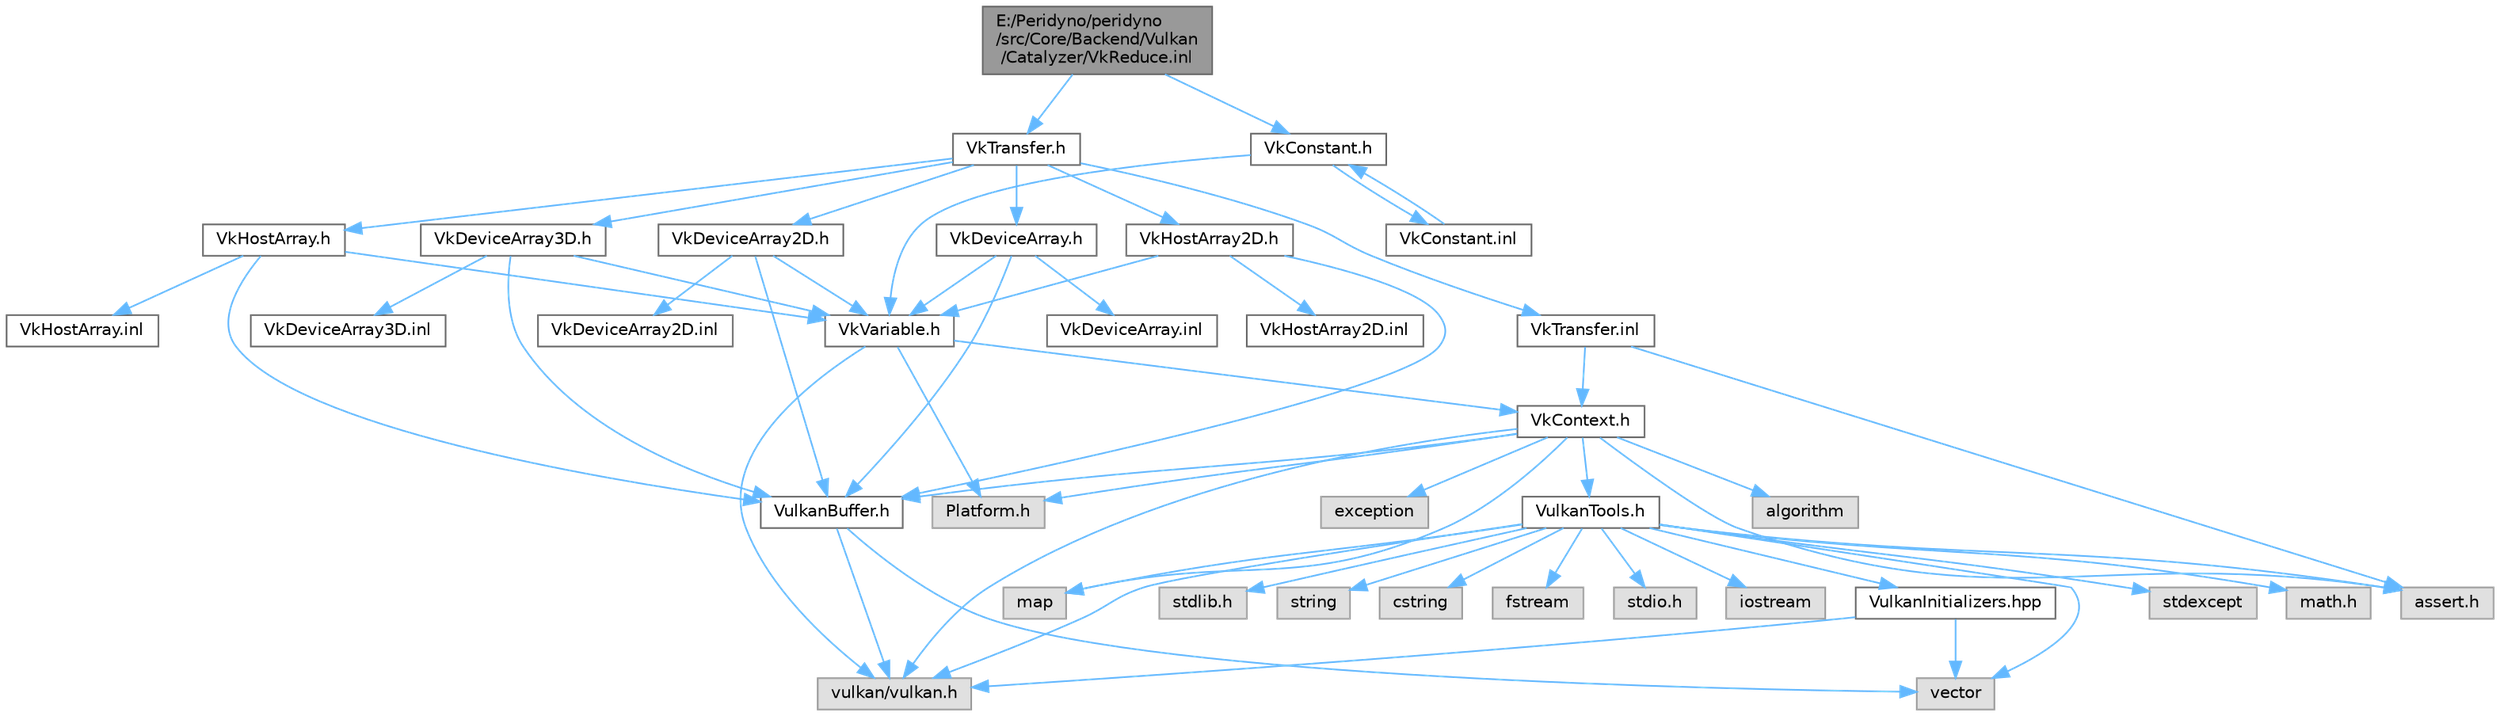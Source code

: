 digraph "E:/Peridyno/peridyno/src/Core/Backend/Vulkan/Catalyzer/VkReduce.inl"
{
 // LATEX_PDF_SIZE
  bgcolor="transparent";
  edge [fontname=Helvetica,fontsize=10,labelfontname=Helvetica,labelfontsize=10];
  node [fontname=Helvetica,fontsize=10,shape=box,height=0.2,width=0.4];
  Node1 [id="Node000001",label="E:/Peridyno/peridyno\l/src/Core/Backend/Vulkan\l/Catalyzer/VkReduce.inl",height=0.2,width=0.4,color="gray40", fillcolor="grey60", style="filled", fontcolor="black",tooltip=" "];
  Node1 -> Node2 [id="edge1_Node000001_Node000002",color="steelblue1",style="solid",tooltip=" "];
  Node2 [id="Node000002",label="VkTransfer.h",height=0.2,width=0.4,color="grey40", fillcolor="white", style="filled",URL="$_vk_transfer_8h.html",tooltip=" "];
  Node2 -> Node3 [id="edge2_Node000002_Node000003",color="steelblue1",style="solid",tooltip=" "];
  Node3 [id="Node000003",label="VkHostArray.h",height=0.2,width=0.4,color="grey40", fillcolor="white", style="filled",URL="$_vk_host_array_8h.html",tooltip=" "];
  Node3 -> Node4 [id="edge3_Node000003_Node000004",color="steelblue1",style="solid",tooltip=" "];
  Node4 [id="Node000004",label="VkVariable.h",height=0.2,width=0.4,color="grey40", fillcolor="white", style="filled",URL="$_vk_variable_8h.html",tooltip=" "];
  Node4 -> Node5 [id="edge4_Node000004_Node000005",color="steelblue1",style="solid",tooltip=" "];
  Node5 [id="Node000005",label="Platform.h",height=0.2,width=0.4,color="grey60", fillcolor="#E0E0E0", style="filled",tooltip=" "];
  Node4 -> Node6 [id="edge5_Node000004_Node000006",color="steelblue1",style="solid",tooltip=" "];
  Node6 [id="Node000006",label="vulkan/vulkan.h",height=0.2,width=0.4,color="grey60", fillcolor="#E0E0E0", style="filled",tooltip=" "];
  Node4 -> Node7 [id="edge6_Node000004_Node000007",color="steelblue1",style="solid",tooltip=" "];
  Node7 [id="Node000007",label="VkContext.h",height=0.2,width=0.4,color="grey40", fillcolor="white", style="filled",URL="$_vk_context_8h.html",tooltip=" "];
  Node7 -> Node5 [id="edge7_Node000007_Node000005",color="steelblue1",style="solid",tooltip=" "];
  Node7 -> Node8 [id="edge8_Node000007_Node000008",color="steelblue1",style="solid",tooltip=" "];
  Node8 [id="Node000008",label="VulkanBuffer.h",height=0.2,width=0.4,color="grey40", fillcolor="white", style="filled",URL="$_vulkan_buffer_8h.html",tooltip=" "];
  Node8 -> Node9 [id="edge9_Node000008_Node000009",color="steelblue1",style="solid",tooltip=" "];
  Node9 [id="Node000009",label="vector",height=0.2,width=0.4,color="grey60", fillcolor="#E0E0E0", style="filled",tooltip=" "];
  Node8 -> Node6 [id="edge10_Node000008_Node000006",color="steelblue1",style="solid",tooltip=" "];
  Node7 -> Node10 [id="edge11_Node000007_Node000010",color="steelblue1",style="solid",tooltip=" "];
  Node10 [id="Node000010",label="VulkanTools.h",height=0.2,width=0.4,color="grey40", fillcolor="white", style="filled",URL="$_vulkan_tools_8h.html",tooltip=" "];
  Node10 -> Node6 [id="edge12_Node000010_Node000006",color="steelblue1",style="solid",tooltip=" "];
  Node10 -> Node11 [id="edge13_Node000010_Node000011",color="steelblue1",style="solid",tooltip=" "];
  Node11 [id="Node000011",label="VulkanInitializers.hpp",height=0.2,width=0.4,color="grey40", fillcolor="white", style="filled",URL="$_vulkan_initializers_8hpp.html",tooltip=" "];
  Node11 -> Node9 [id="edge14_Node000011_Node000009",color="steelblue1",style="solid",tooltip=" "];
  Node11 -> Node6 [id="edge15_Node000011_Node000006",color="steelblue1",style="solid",tooltip=" "];
  Node10 -> Node12 [id="edge16_Node000010_Node000012",color="steelblue1",style="solid",tooltip=" "];
  Node12 [id="Node000012",label="math.h",height=0.2,width=0.4,color="grey60", fillcolor="#E0E0E0", style="filled",tooltip=" "];
  Node10 -> Node13 [id="edge17_Node000010_Node000013",color="steelblue1",style="solid",tooltip=" "];
  Node13 [id="Node000013",label="stdlib.h",height=0.2,width=0.4,color="grey60", fillcolor="#E0E0E0", style="filled",tooltip=" "];
  Node10 -> Node14 [id="edge18_Node000010_Node000014",color="steelblue1",style="solid",tooltip=" "];
  Node14 [id="Node000014",label="string",height=0.2,width=0.4,color="grey60", fillcolor="#E0E0E0", style="filled",tooltip=" "];
  Node10 -> Node15 [id="edge19_Node000010_Node000015",color="steelblue1",style="solid",tooltip=" "];
  Node15 [id="Node000015",label="cstring",height=0.2,width=0.4,color="grey60", fillcolor="#E0E0E0", style="filled",tooltip=" "];
  Node10 -> Node16 [id="edge20_Node000010_Node000016",color="steelblue1",style="solid",tooltip=" "];
  Node16 [id="Node000016",label="fstream",height=0.2,width=0.4,color="grey60", fillcolor="#E0E0E0", style="filled",tooltip=" "];
  Node10 -> Node17 [id="edge21_Node000010_Node000017",color="steelblue1",style="solid",tooltip=" "];
  Node17 [id="Node000017",label="assert.h",height=0.2,width=0.4,color="grey60", fillcolor="#E0E0E0", style="filled",tooltip=" "];
  Node10 -> Node18 [id="edge22_Node000010_Node000018",color="steelblue1",style="solid",tooltip=" "];
  Node18 [id="Node000018",label="stdio.h",height=0.2,width=0.4,color="grey60", fillcolor="#E0E0E0", style="filled",tooltip=" "];
  Node10 -> Node9 [id="edge23_Node000010_Node000009",color="steelblue1",style="solid",tooltip=" "];
  Node10 -> Node19 [id="edge24_Node000010_Node000019",color="steelblue1",style="solid",tooltip=" "];
  Node19 [id="Node000019",label="map",height=0.2,width=0.4,color="grey60", fillcolor="#E0E0E0", style="filled",tooltip=" "];
  Node10 -> Node20 [id="edge25_Node000010_Node000020",color="steelblue1",style="solid",tooltip=" "];
  Node20 [id="Node000020",label="iostream",height=0.2,width=0.4,color="grey60", fillcolor="#E0E0E0", style="filled",tooltip=" "];
  Node10 -> Node21 [id="edge26_Node000010_Node000021",color="steelblue1",style="solid",tooltip=" "];
  Node21 [id="Node000021",label="stdexcept",height=0.2,width=0.4,color="grey60", fillcolor="#E0E0E0", style="filled",tooltip=" "];
  Node7 -> Node6 [id="edge27_Node000007_Node000006",color="steelblue1",style="solid",tooltip=" "];
  Node7 -> Node22 [id="edge28_Node000007_Node000022",color="steelblue1",style="solid",tooltip=" "];
  Node22 [id="Node000022",label="algorithm",height=0.2,width=0.4,color="grey60", fillcolor="#E0E0E0", style="filled",tooltip=" "];
  Node7 -> Node17 [id="edge29_Node000007_Node000017",color="steelblue1",style="solid",tooltip=" "];
  Node7 -> Node23 [id="edge30_Node000007_Node000023",color="steelblue1",style="solid",tooltip=" "];
  Node23 [id="Node000023",label="exception",height=0.2,width=0.4,color="grey60", fillcolor="#E0E0E0", style="filled",tooltip=" "];
  Node7 -> Node19 [id="edge31_Node000007_Node000019",color="steelblue1",style="solid",tooltip=" "];
  Node3 -> Node8 [id="edge32_Node000003_Node000008",color="steelblue1",style="solid",tooltip=" "];
  Node3 -> Node24 [id="edge33_Node000003_Node000024",color="steelblue1",style="solid",tooltip=" "];
  Node24 [id="Node000024",label="VkHostArray.inl",height=0.2,width=0.4,color="grey40", fillcolor="white", style="filled",URL="$_vk_host_array_8inl.html",tooltip=" "];
  Node2 -> Node25 [id="edge34_Node000002_Node000025",color="steelblue1",style="solid",tooltip=" "];
  Node25 [id="Node000025",label="VkHostArray2D.h",height=0.2,width=0.4,color="grey40", fillcolor="white", style="filled",URL="$_vk_host_array2_d_8h.html",tooltip=" "];
  Node25 -> Node4 [id="edge35_Node000025_Node000004",color="steelblue1",style="solid",tooltip=" "];
  Node25 -> Node8 [id="edge36_Node000025_Node000008",color="steelblue1",style="solid",tooltip=" "];
  Node25 -> Node26 [id="edge37_Node000025_Node000026",color="steelblue1",style="solid",tooltip=" "];
  Node26 [id="Node000026",label="VkHostArray2D.inl",height=0.2,width=0.4,color="grey40", fillcolor="white", style="filled",URL="$_vk_host_array2_d_8inl.html",tooltip=" "];
  Node2 -> Node27 [id="edge38_Node000002_Node000027",color="steelblue1",style="solid",tooltip=" "];
  Node27 [id="Node000027",label="VkDeviceArray.h",height=0.2,width=0.4,color="grey40", fillcolor="white", style="filled",URL="$_vk_device_array_8h.html",tooltip=" "];
  Node27 -> Node4 [id="edge39_Node000027_Node000004",color="steelblue1",style="solid",tooltip=" "];
  Node27 -> Node8 [id="edge40_Node000027_Node000008",color="steelblue1",style="solid",tooltip=" "];
  Node27 -> Node28 [id="edge41_Node000027_Node000028",color="steelblue1",style="solid",tooltip=" "];
  Node28 [id="Node000028",label="VkDeviceArray.inl",height=0.2,width=0.4,color="grey40", fillcolor="white", style="filled",URL="$_vk_device_array_8inl.html",tooltip=" "];
  Node2 -> Node29 [id="edge42_Node000002_Node000029",color="steelblue1",style="solid",tooltip=" "];
  Node29 [id="Node000029",label="VkDeviceArray2D.h",height=0.2,width=0.4,color="grey40", fillcolor="white", style="filled",URL="$_vk_device_array2_d_8h.html",tooltip=" "];
  Node29 -> Node4 [id="edge43_Node000029_Node000004",color="steelblue1",style="solid",tooltip=" "];
  Node29 -> Node8 [id="edge44_Node000029_Node000008",color="steelblue1",style="solid",tooltip=" "];
  Node29 -> Node30 [id="edge45_Node000029_Node000030",color="steelblue1",style="solid",tooltip=" "];
  Node30 [id="Node000030",label="VkDeviceArray2D.inl",height=0.2,width=0.4,color="grey40", fillcolor="white", style="filled",URL="$_vk_device_array2_d_8inl.html",tooltip=" "];
  Node2 -> Node31 [id="edge46_Node000002_Node000031",color="steelblue1",style="solid",tooltip=" "];
  Node31 [id="Node000031",label="VkDeviceArray3D.h",height=0.2,width=0.4,color="grey40", fillcolor="white", style="filled",URL="$_vk_device_array3_d_8h.html",tooltip=" "];
  Node31 -> Node4 [id="edge47_Node000031_Node000004",color="steelblue1",style="solid",tooltip=" "];
  Node31 -> Node8 [id="edge48_Node000031_Node000008",color="steelblue1",style="solid",tooltip=" "];
  Node31 -> Node32 [id="edge49_Node000031_Node000032",color="steelblue1",style="solid",tooltip=" "];
  Node32 [id="Node000032",label="VkDeviceArray3D.inl",height=0.2,width=0.4,color="grey40", fillcolor="white", style="filled",URL="$_vk_device_array3_d_8inl.html",tooltip=" "];
  Node2 -> Node33 [id="edge50_Node000002_Node000033",color="steelblue1",style="solid",tooltip=" "];
  Node33 [id="Node000033",label="VkTransfer.inl",height=0.2,width=0.4,color="grey40", fillcolor="white", style="filled",URL="$_vk_transfer_8inl.html",tooltip=" "];
  Node33 -> Node17 [id="edge51_Node000033_Node000017",color="steelblue1",style="solid",tooltip=" "];
  Node33 -> Node7 [id="edge52_Node000033_Node000007",color="steelblue1",style="solid",tooltip=" "];
  Node1 -> Node34 [id="edge53_Node000001_Node000034",color="steelblue1",style="solid",tooltip=" "];
  Node34 [id="Node000034",label="VkConstant.h",height=0.2,width=0.4,color="grey40", fillcolor="white", style="filled",URL="$_vk_constant_8h.html",tooltip=" "];
  Node34 -> Node4 [id="edge54_Node000034_Node000004",color="steelblue1",style="solid",tooltip=" "];
  Node34 -> Node35 [id="edge55_Node000034_Node000035",color="steelblue1",style="solid",tooltip=" "];
  Node35 [id="Node000035",label="VkConstant.inl",height=0.2,width=0.4,color="grey40", fillcolor="white", style="filled",URL="$_vk_constant_8inl.html",tooltip=" "];
  Node35 -> Node34 [id="edge56_Node000035_Node000034",color="steelblue1",style="solid",tooltip=" "];
}
